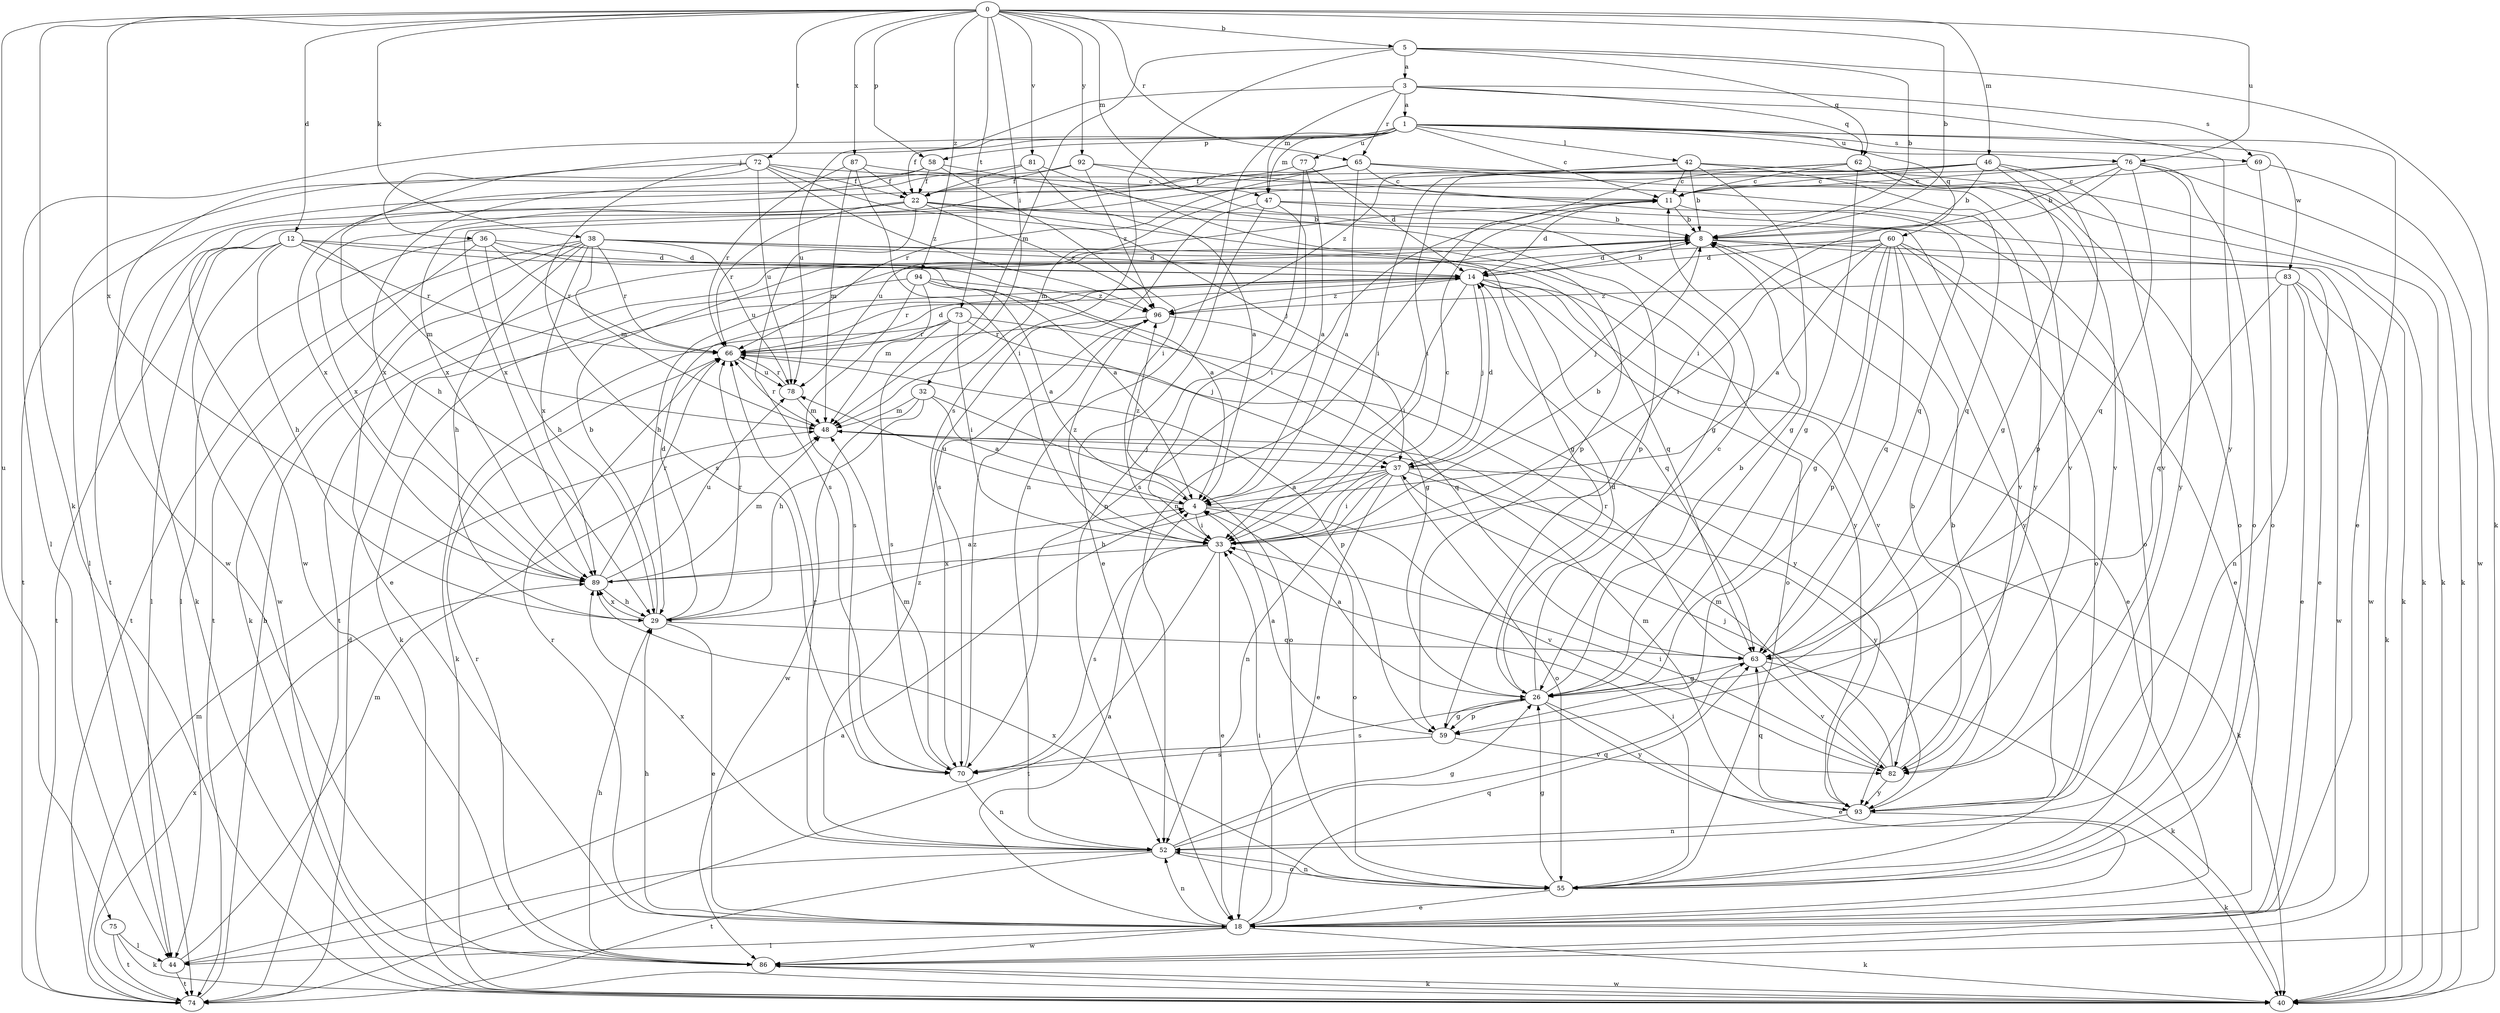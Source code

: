 strict digraph  {
0;
1;
3;
4;
5;
8;
11;
12;
14;
18;
22;
26;
29;
32;
33;
36;
37;
38;
40;
42;
44;
46;
47;
48;
52;
55;
58;
59;
60;
62;
63;
65;
66;
69;
70;
72;
73;
74;
75;
76;
77;
78;
81;
82;
83;
86;
87;
89;
92;
93;
94;
96;
0 -> 5  [label=b];
0 -> 8  [label=b];
0 -> 12  [label=d];
0 -> 32  [label=i];
0 -> 38  [label=k];
0 -> 40  [label=k];
0 -> 46  [label=m];
0 -> 47  [label=m];
0 -> 58  [label=p];
0 -> 65  [label=r];
0 -> 72  [label=t];
0 -> 73  [label=t];
0 -> 75  [label=u];
0 -> 76  [label=u];
0 -> 81  [label=v];
0 -> 87  [label=x];
0 -> 89  [label=x];
0 -> 92  [label=y];
0 -> 94  [label=z];
1 -> 11  [label=c];
1 -> 18  [label=e];
1 -> 22  [label=f];
1 -> 42  [label=l];
1 -> 44  [label=l];
1 -> 47  [label=m];
1 -> 52  [label=n];
1 -> 58  [label=p];
1 -> 60  [label=q];
1 -> 69  [label=s];
1 -> 76  [label=u];
1 -> 77  [label=u];
1 -> 78  [label=u];
1 -> 83  [label=w];
3 -> 1  [label=a];
3 -> 36  [label=j];
3 -> 47  [label=m];
3 -> 62  [label=q];
3 -> 65  [label=r];
3 -> 69  [label=s];
3 -> 93  [label=y];
4 -> 33  [label=i];
4 -> 55  [label=o];
4 -> 78  [label=u];
4 -> 82  [label=v];
4 -> 96  [label=z];
5 -> 3  [label=a];
5 -> 8  [label=b];
5 -> 40  [label=k];
5 -> 48  [label=m];
5 -> 62  [label=q];
5 -> 70  [label=s];
8 -> 14  [label=d];
8 -> 18  [label=e];
8 -> 37  [label=j];
8 -> 74  [label=t];
8 -> 86  [label=w];
11 -> 8  [label=b];
11 -> 14  [label=d];
11 -> 55  [label=o];
11 -> 70  [label=s];
11 -> 78  [label=u];
12 -> 4  [label=a];
12 -> 14  [label=d];
12 -> 29  [label=h];
12 -> 44  [label=l];
12 -> 48  [label=m];
12 -> 66  [label=r];
12 -> 74  [label=t];
12 -> 86  [label=w];
14 -> 8  [label=b];
14 -> 18  [label=e];
14 -> 33  [label=i];
14 -> 37  [label=j];
14 -> 55  [label=o];
14 -> 63  [label=q];
14 -> 66  [label=r];
14 -> 82  [label=v];
14 -> 96  [label=z];
18 -> 4  [label=a];
18 -> 29  [label=h];
18 -> 33  [label=i];
18 -> 40  [label=k];
18 -> 44  [label=l];
18 -> 52  [label=n];
18 -> 63  [label=q];
18 -> 66  [label=r];
18 -> 86  [label=w];
22 -> 8  [label=b];
22 -> 26  [label=g];
22 -> 40  [label=k];
22 -> 66  [label=r];
22 -> 70  [label=s];
22 -> 82  [label=v];
22 -> 89  [label=x];
22 -> 96  [label=z];
26 -> 4  [label=a];
26 -> 8  [label=b];
26 -> 11  [label=c];
26 -> 14  [label=d];
26 -> 18  [label=e];
26 -> 59  [label=p];
26 -> 70  [label=s];
26 -> 93  [label=y];
29 -> 8  [label=b];
29 -> 14  [label=d];
29 -> 18  [label=e];
29 -> 63  [label=q];
29 -> 66  [label=r];
29 -> 89  [label=x];
32 -> 4  [label=a];
32 -> 29  [label=h];
32 -> 48  [label=m];
32 -> 55  [label=o];
32 -> 86  [label=w];
33 -> 8  [label=b];
33 -> 11  [label=c];
33 -> 18  [label=e];
33 -> 70  [label=s];
33 -> 74  [label=t];
33 -> 89  [label=x];
33 -> 96  [label=z];
36 -> 4  [label=a];
36 -> 14  [label=d];
36 -> 29  [label=h];
36 -> 44  [label=l];
36 -> 66  [label=r];
36 -> 74  [label=t];
37 -> 4  [label=a];
37 -> 14  [label=d];
37 -> 18  [label=e];
37 -> 29  [label=h];
37 -> 33  [label=i];
37 -> 40  [label=k];
37 -> 52  [label=n];
37 -> 55  [label=o];
37 -> 93  [label=y];
38 -> 14  [label=d];
38 -> 18  [label=e];
38 -> 29  [label=h];
38 -> 40  [label=k];
38 -> 48  [label=m];
38 -> 63  [label=q];
38 -> 66  [label=r];
38 -> 74  [label=t];
38 -> 78  [label=u];
38 -> 89  [label=x];
38 -> 93  [label=y];
40 -> 86  [label=w];
42 -> 8  [label=b];
42 -> 11  [label=c];
42 -> 26  [label=g];
42 -> 33  [label=i];
42 -> 40  [label=k];
42 -> 63  [label=q];
42 -> 96  [label=z];
44 -> 4  [label=a];
44 -> 48  [label=m];
44 -> 74  [label=t];
46 -> 8  [label=b];
46 -> 11  [label=c];
46 -> 26  [label=g];
46 -> 52  [label=n];
46 -> 59  [label=p];
46 -> 74  [label=t];
46 -> 82  [label=v];
47 -> 8  [label=b];
47 -> 18  [label=e];
47 -> 33  [label=i];
47 -> 40  [label=k];
47 -> 70  [label=s];
48 -> 37  [label=j];
48 -> 66  [label=r];
52 -> 26  [label=g];
52 -> 44  [label=l];
52 -> 55  [label=o];
52 -> 63  [label=q];
52 -> 66  [label=r];
52 -> 74  [label=t];
52 -> 89  [label=x];
52 -> 96  [label=z];
55 -> 18  [label=e];
55 -> 26  [label=g];
55 -> 33  [label=i];
55 -> 52  [label=n];
55 -> 89  [label=x];
58 -> 22  [label=f];
58 -> 33  [label=i];
58 -> 44  [label=l];
58 -> 59  [label=p];
58 -> 89  [label=x];
59 -> 4  [label=a];
59 -> 26  [label=g];
59 -> 70  [label=s];
59 -> 82  [label=v];
60 -> 4  [label=a];
60 -> 14  [label=d];
60 -> 18  [label=e];
60 -> 26  [label=g];
60 -> 29  [label=h];
60 -> 33  [label=i];
60 -> 55  [label=o];
60 -> 59  [label=p];
60 -> 63  [label=q];
60 -> 93  [label=y];
62 -> 11  [label=c];
62 -> 26  [label=g];
62 -> 33  [label=i];
62 -> 55  [label=o];
62 -> 82  [label=v];
62 -> 89  [label=x];
63 -> 26  [label=g];
63 -> 40  [label=k];
63 -> 66  [label=r];
63 -> 82  [label=v];
65 -> 4  [label=a];
65 -> 11  [label=c];
65 -> 40  [label=k];
65 -> 66  [label=r];
65 -> 82  [label=v];
65 -> 86  [label=w];
65 -> 89  [label=x];
66 -> 14  [label=d];
66 -> 59  [label=p];
66 -> 78  [label=u];
69 -> 11  [label=c];
69 -> 55  [label=o];
69 -> 86  [label=w];
70 -> 48  [label=m];
70 -> 52  [label=n];
70 -> 96  [label=z];
72 -> 11  [label=c];
72 -> 22  [label=f];
72 -> 29  [label=h];
72 -> 37  [label=j];
72 -> 70  [label=s];
72 -> 78  [label=u];
72 -> 86  [label=w];
72 -> 96  [label=z];
73 -> 33  [label=i];
73 -> 37  [label=j];
73 -> 40  [label=k];
73 -> 63  [label=q];
73 -> 66  [label=r];
73 -> 70  [label=s];
74 -> 8  [label=b];
74 -> 14  [label=d];
74 -> 48  [label=m];
74 -> 89  [label=x];
75 -> 40  [label=k];
75 -> 44  [label=l];
75 -> 74  [label=t];
76 -> 8  [label=b];
76 -> 11  [label=c];
76 -> 33  [label=i];
76 -> 40  [label=k];
76 -> 48  [label=m];
76 -> 55  [label=o];
76 -> 63  [label=q];
76 -> 93  [label=y];
77 -> 4  [label=a];
77 -> 14  [label=d];
77 -> 22  [label=f];
77 -> 52  [label=n];
78 -> 48  [label=m];
78 -> 66  [label=r];
81 -> 4  [label=a];
81 -> 22  [label=f];
81 -> 59  [label=p];
81 -> 89  [label=x];
82 -> 8  [label=b];
82 -> 33  [label=i];
82 -> 37  [label=j];
82 -> 48  [label=m];
82 -> 93  [label=y];
83 -> 18  [label=e];
83 -> 40  [label=k];
83 -> 52  [label=n];
83 -> 63  [label=q];
83 -> 86  [label=w];
83 -> 96  [label=z];
86 -> 29  [label=h];
86 -> 40  [label=k];
86 -> 66  [label=r];
87 -> 22  [label=f];
87 -> 33  [label=i];
87 -> 48  [label=m];
87 -> 66  [label=r];
87 -> 93  [label=y];
89 -> 4  [label=a];
89 -> 29  [label=h];
89 -> 48  [label=m];
89 -> 66  [label=r];
89 -> 78  [label=u];
92 -> 22  [label=f];
92 -> 26  [label=g];
92 -> 63  [label=q];
92 -> 74  [label=t];
92 -> 96  [label=z];
93 -> 8  [label=b];
93 -> 40  [label=k];
93 -> 48  [label=m];
93 -> 52  [label=n];
93 -> 63  [label=q];
94 -> 4  [label=a];
94 -> 26  [label=g];
94 -> 40  [label=k];
94 -> 48  [label=m];
94 -> 70  [label=s];
94 -> 96  [label=z];
96 -> 66  [label=r];
96 -> 93  [label=y];
}
